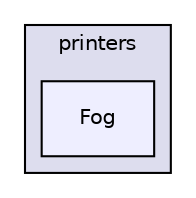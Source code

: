digraph "shaderComp/printers/Fog" {
  compound=true
  node [ fontsize="10", fontname="Helvetica"];
  edge [ labelfontsize="10", labelfontname="Helvetica"];
  subgraph clusterdir_a47a5d8024a38fa8c6b3c4779bbadced {
    graph [ bgcolor="#ddddee", pencolor="black", label="printers" fontname="Helvetica", fontsize="10", URL="dir_a47a5d8024a38fa8c6b3c4779bbadced.html"]
  dir_259e3c6e0c55c697332c742b30ec84fe [shape=box, label="Fog", style="filled", fillcolor="#eeeeff", pencolor="black", URL="dir_259e3c6e0c55c697332c742b30ec84fe.html"];
  }
}
